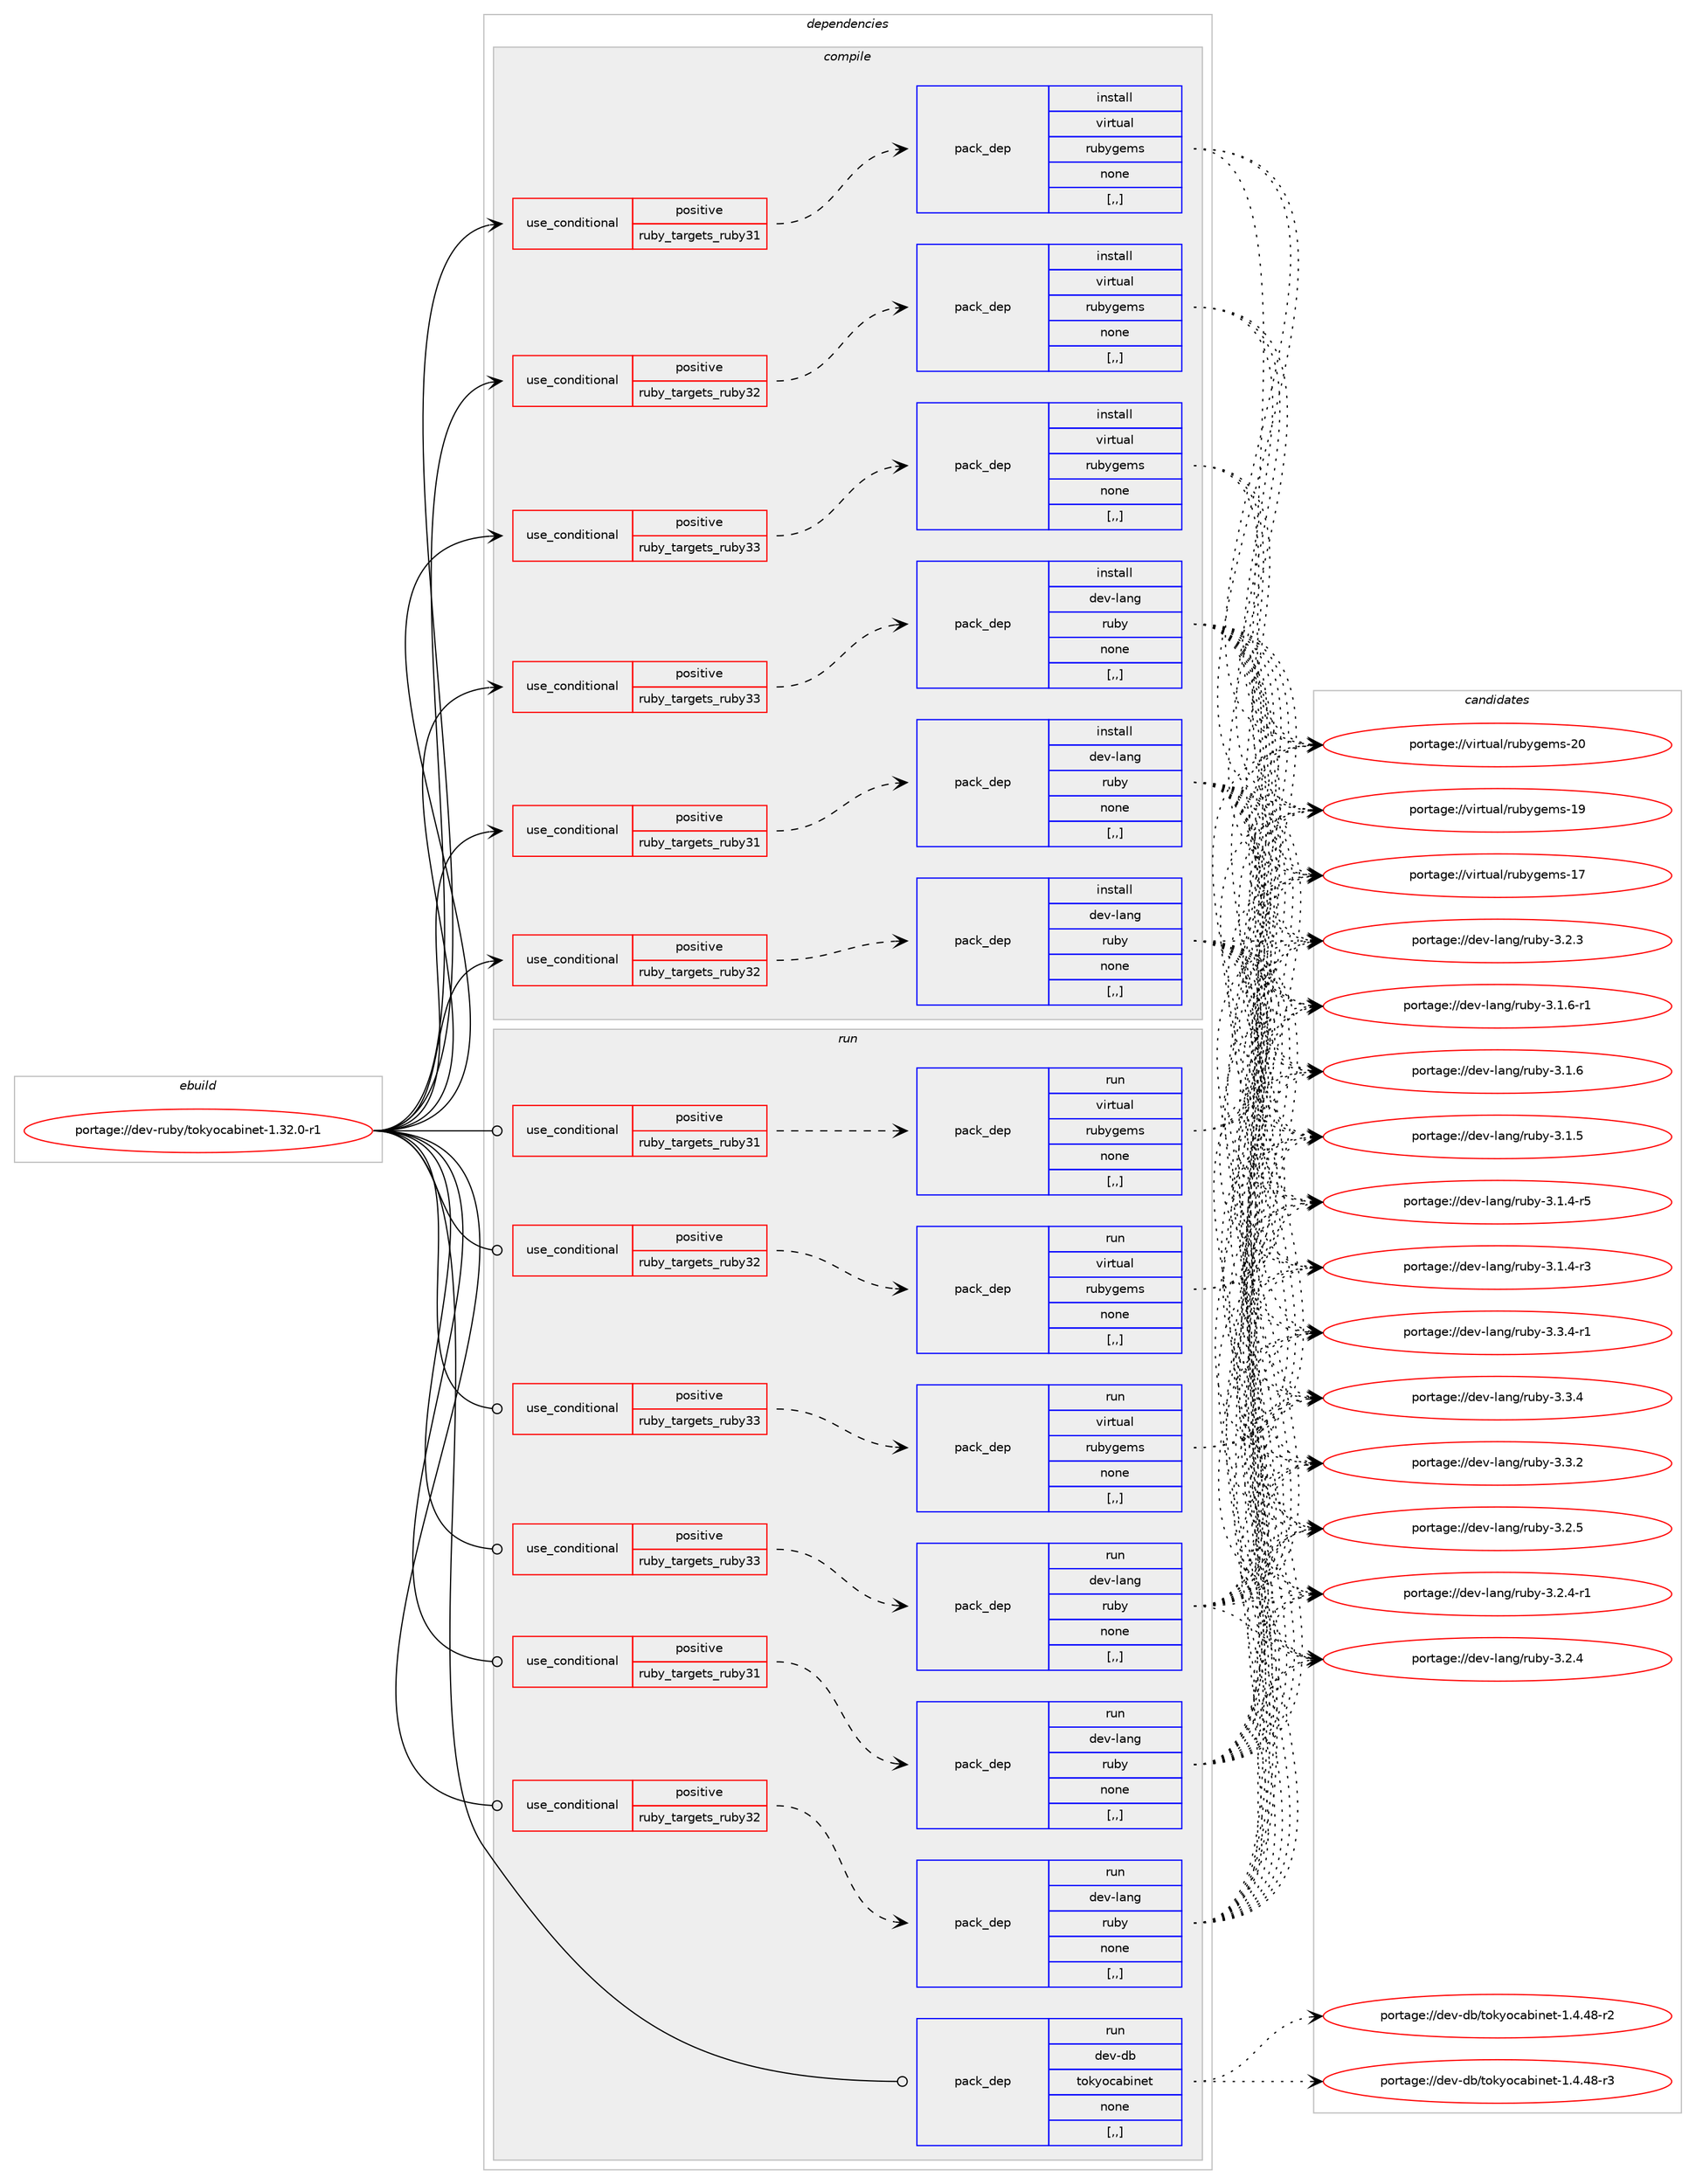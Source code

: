 digraph prolog {

# *************
# Graph options
# *************

newrank=true;
concentrate=true;
compound=true;
graph [rankdir=LR,fontname=Helvetica,fontsize=10,ranksep=1.5];#, ranksep=2.5, nodesep=0.2];
edge  [arrowhead=vee];
node  [fontname=Helvetica,fontsize=10];

# **********
# The ebuild
# **********

subgraph cluster_leftcol {
color=gray;
label=<<i>ebuild</i>>;
id [label="portage://dev-ruby/tokyocabinet-1.32.0-r1", color=red, width=4, href="../dev-ruby/tokyocabinet-1.32.0-r1.svg"];
}

# ****************
# The dependencies
# ****************

subgraph cluster_midcol {
color=gray;
label=<<i>dependencies</i>>;
subgraph cluster_compile {
fillcolor="#eeeeee";
style=filled;
label=<<i>compile</i>>;
subgraph cond57896 {
dependency205991 [label=<<TABLE BORDER="0" CELLBORDER="1" CELLSPACING="0" CELLPADDING="4"><TR><TD ROWSPAN="3" CELLPADDING="10">use_conditional</TD></TR><TR><TD>positive</TD></TR><TR><TD>ruby_targets_ruby31</TD></TR></TABLE>>, shape=none, color=red];
subgraph pack146707 {
dependency205992 [label=<<TABLE BORDER="0" CELLBORDER="1" CELLSPACING="0" CELLPADDING="4" WIDTH="220"><TR><TD ROWSPAN="6" CELLPADDING="30">pack_dep</TD></TR><TR><TD WIDTH="110">install</TD></TR><TR><TD>dev-lang</TD></TR><TR><TD>ruby</TD></TR><TR><TD>none</TD></TR><TR><TD>[,,]</TD></TR></TABLE>>, shape=none, color=blue];
}
dependency205991:e -> dependency205992:w [weight=20,style="dashed",arrowhead="vee"];
}
id:e -> dependency205991:w [weight=20,style="solid",arrowhead="vee"];
subgraph cond57897 {
dependency205993 [label=<<TABLE BORDER="0" CELLBORDER="1" CELLSPACING="0" CELLPADDING="4"><TR><TD ROWSPAN="3" CELLPADDING="10">use_conditional</TD></TR><TR><TD>positive</TD></TR><TR><TD>ruby_targets_ruby31</TD></TR></TABLE>>, shape=none, color=red];
subgraph pack146708 {
dependency205994 [label=<<TABLE BORDER="0" CELLBORDER="1" CELLSPACING="0" CELLPADDING="4" WIDTH="220"><TR><TD ROWSPAN="6" CELLPADDING="30">pack_dep</TD></TR><TR><TD WIDTH="110">install</TD></TR><TR><TD>virtual</TD></TR><TR><TD>rubygems</TD></TR><TR><TD>none</TD></TR><TR><TD>[,,]</TD></TR></TABLE>>, shape=none, color=blue];
}
dependency205993:e -> dependency205994:w [weight=20,style="dashed",arrowhead="vee"];
}
id:e -> dependency205993:w [weight=20,style="solid",arrowhead="vee"];
subgraph cond57898 {
dependency205995 [label=<<TABLE BORDER="0" CELLBORDER="1" CELLSPACING="0" CELLPADDING="4"><TR><TD ROWSPAN="3" CELLPADDING="10">use_conditional</TD></TR><TR><TD>positive</TD></TR><TR><TD>ruby_targets_ruby32</TD></TR></TABLE>>, shape=none, color=red];
subgraph pack146709 {
dependency205996 [label=<<TABLE BORDER="0" CELLBORDER="1" CELLSPACING="0" CELLPADDING="4" WIDTH="220"><TR><TD ROWSPAN="6" CELLPADDING="30">pack_dep</TD></TR><TR><TD WIDTH="110">install</TD></TR><TR><TD>dev-lang</TD></TR><TR><TD>ruby</TD></TR><TR><TD>none</TD></TR><TR><TD>[,,]</TD></TR></TABLE>>, shape=none, color=blue];
}
dependency205995:e -> dependency205996:w [weight=20,style="dashed",arrowhead="vee"];
}
id:e -> dependency205995:w [weight=20,style="solid",arrowhead="vee"];
subgraph cond57899 {
dependency205997 [label=<<TABLE BORDER="0" CELLBORDER="1" CELLSPACING="0" CELLPADDING="4"><TR><TD ROWSPAN="3" CELLPADDING="10">use_conditional</TD></TR><TR><TD>positive</TD></TR><TR><TD>ruby_targets_ruby32</TD></TR></TABLE>>, shape=none, color=red];
subgraph pack146710 {
dependency205998 [label=<<TABLE BORDER="0" CELLBORDER="1" CELLSPACING="0" CELLPADDING="4" WIDTH="220"><TR><TD ROWSPAN="6" CELLPADDING="30">pack_dep</TD></TR><TR><TD WIDTH="110">install</TD></TR><TR><TD>virtual</TD></TR><TR><TD>rubygems</TD></TR><TR><TD>none</TD></TR><TR><TD>[,,]</TD></TR></TABLE>>, shape=none, color=blue];
}
dependency205997:e -> dependency205998:w [weight=20,style="dashed",arrowhead="vee"];
}
id:e -> dependency205997:w [weight=20,style="solid",arrowhead="vee"];
subgraph cond57900 {
dependency205999 [label=<<TABLE BORDER="0" CELLBORDER="1" CELLSPACING="0" CELLPADDING="4"><TR><TD ROWSPAN="3" CELLPADDING="10">use_conditional</TD></TR><TR><TD>positive</TD></TR><TR><TD>ruby_targets_ruby33</TD></TR></TABLE>>, shape=none, color=red];
subgraph pack146711 {
dependency206000 [label=<<TABLE BORDER="0" CELLBORDER="1" CELLSPACING="0" CELLPADDING="4" WIDTH="220"><TR><TD ROWSPAN="6" CELLPADDING="30">pack_dep</TD></TR><TR><TD WIDTH="110">install</TD></TR><TR><TD>dev-lang</TD></TR><TR><TD>ruby</TD></TR><TR><TD>none</TD></TR><TR><TD>[,,]</TD></TR></TABLE>>, shape=none, color=blue];
}
dependency205999:e -> dependency206000:w [weight=20,style="dashed",arrowhead="vee"];
}
id:e -> dependency205999:w [weight=20,style="solid",arrowhead="vee"];
subgraph cond57901 {
dependency206001 [label=<<TABLE BORDER="0" CELLBORDER="1" CELLSPACING="0" CELLPADDING="4"><TR><TD ROWSPAN="3" CELLPADDING="10">use_conditional</TD></TR><TR><TD>positive</TD></TR><TR><TD>ruby_targets_ruby33</TD></TR></TABLE>>, shape=none, color=red];
subgraph pack146712 {
dependency206002 [label=<<TABLE BORDER="0" CELLBORDER="1" CELLSPACING="0" CELLPADDING="4" WIDTH="220"><TR><TD ROWSPAN="6" CELLPADDING="30">pack_dep</TD></TR><TR><TD WIDTH="110">install</TD></TR><TR><TD>virtual</TD></TR><TR><TD>rubygems</TD></TR><TR><TD>none</TD></TR><TR><TD>[,,]</TD></TR></TABLE>>, shape=none, color=blue];
}
dependency206001:e -> dependency206002:w [weight=20,style="dashed",arrowhead="vee"];
}
id:e -> dependency206001:w [weight=20,style="solid",arrowhead="vee"];
}
subgraph cluster_compileandrun {
fillcolor="#eeeeee";
style=filled;
label=<<i>compile and run</i>>;
}
subgraph cluster_run {
fillcolor="#eeeeee";
style=filled;
label=<<i>run</i>>;
subgraph cond57902 {
dependency206003 [label=<<TABLE BORDER="0" CELLBORDER="1" CELLSPACING="0" CELLPADDING="4"><TR><TD ROWSPAN="3" CELLPADDING="10">use_conditional</TD></TR><TR><TD>positive</TD></TR><TR><TD>ruby_targets_ruby31</TD></TR></TABLE>>, shape=none, color=red];
subgraph pack146713 {
dependency206004 [label=<<TABLE BORDER="0" CELLBORDER="1" CELLSPACING="0" CELLPADDING="4" WIDTH="220"><TR><TD ROWSPAN="6" CELLPADDING="30">pack_dep</TD></TR><TR><TD WIDTH="110">run</TD></TR><TR><TD>dev-lang</TD></TR><TR><TD>ruby</TD></TR><TR><TD>none</TD></TR><TR><TD>[,,]</TD></TR></TABLE>>, shape=none, color=blue];
}
dependency206003:e -> dependency206004:w [weight=20,style="dashed",arrowhead="vee"];
}
id:e -> dependency206003:w [weight=20,style="solid",arrowhead="odot"];
subgraph cond57903 {
dependency206005 [label=<<TABLE BORDER="0" CELLBORDER="1" CELLSPACING="0" CELLPADDING="4"><TR><TD ROWSPAN="3" CELLPADDING="10">use_conditional</TD></TR><TR><TD>positive</TD></TR><TR><TD>ruby_targets_ruby31</TD></TR></TABLE>>, shape=none, color=red];
subgraph pack146714 {
dependency206006 [label=<<TABLE BORDER="0" CELLBORDER="1" CELLSPACING="0" CELLPADDING="4" WIDTH="220"><TR><TD ROWSPAN="6" CELLPADDING="30">pack_dep</TD></TR><TR><TD WIDTH="110">run</TD></TR><TR><TD>virtual</TD></TR><TR><TD>rubygems</TD></TR><TR><TD>none</TD></TR><TR><TD>[,,]</TD></TR></TABLE>>, shape=none, color=blue];
}
dependency206005:e -> dependency206006:w [weight=20,style="dashed",arrowhead="vee"];
}
id:e -> dependency206005:w [weight=20,style="solid",arrowhead="odot"];
subgraph cond57904 {
dependency206007 [label=<<TABLE BORDER="0" CELLBORDER="1" CELLSPACING="0" CELLPADDING="4"><TR><TD ROWSPAN="3" CELLPADDING="10">use_conditional</TD></TR><TR><TD>positive</TD></TR><TR><TD>ruby_targets_ruby32</TD></TR></TABLE>>, shape=none, color=red];
subgraph pack146715 {
dependency206008 [label=<<TABLE BORDER="0" CELLBORDER="1" CELLSPACING="0" CELLPADDING="4" WIDTH="220"><TR><TD ROWSPAN="6" CELLPADDING="30">pack_dep</TD></TR><TR><TD WIDTH="110">run</TD></TR><TR><TD>dev-lang</TD></TR><TR><TD>ruby</TD></TR><TR><TD>none</TD></TR><TR><TD>[,,]</TD></TR></TABLE>>, shape=none, color=blue];
}
dependency206007:e -> dependency206008:w [weight=20,style="dashed",arrowhead="vee"];
}
id:e -> dependency206007:w [weight=20,style="solid",arrowhead="odot"];
subgraph cond57905 {
dependency206009 [label=<<TABLE BORDER="0" CELLBORDER="1" CELLSPACING="0" CELLPADDING="4"><TR><TD ROWSPAN="3" CELLPADDING="10">use_conditional</TD></TR><TR><TD>positive</TD></TR><TR><TD>ruby_targets_ruby32</TD></TR></TABLE>>, shape=none, color=red];
subgraph pack146716 {
dependency206010 [label=<<TABLE BORDER="0" CELLBORDER="1" CELLSPACING="0" CELLPADDING="4" WIDTH="220"><TR><TD ROWSPAN="6" CELLPADDING="30">pack_dep</TD></TR><TR><TD WIDTH="110">run</TD></TR><TR><TD>virtual</TD></TR><TR><TD>rubygems</TD></TR><TR><TD>none</TD></TR><TR><TD>[,,]</TD></TR></TABLE>>, shape=none, color=blue];
}
dependency206009:e -> dependency206010:w [weight=20,style="dashed",arrowhead="vee"];
}
id:e -> dependency206009:w [weight=20,style="solid",arrowhead="odot"];
subgraph cond57906 {
dependency206011 [label=<<TABLE BORDER="0" CELLBORDER="1" CELLSPACING="0" CELLPADDING="4"><TR><TD ROWSPAN="3" CELLPADDING="10">use_conditional</TD></TR><TR><TD>positive</TD></TR><TR><TD>ruby_targets_ruby33</TD></TR></TABLE>>, shape=none, color=red];
subgraph pack146717 {
dependency206012 [label=<<TABLE BORDER="0" CELLBORDER="1" CELLSPACING="0" CELLPADDING="4" WIDTH="220"><TR><TD ROWSPAN="6" CELLPADDING="30">pack_dep</TD></TR><TR><TD WIDTH="110">run</TD></TR><TR><TD>dev-lang</TD></TR><TR><TD>ruby</TD></TR><TR><TD>none</TD></TR><TR><TD>[,,]</TD></TR></TABLE>>, shape=none, color=blue];
}
dependency206011:e -> dependency206012:w [weight=20,style="dashed",arrowhead="vee"];
}
id:e -> dependency206011:w [weight=20,style="solid",arrowhead="odot"];
subgraph cond57907 {
dependency206013 [label=<<TABLE BORDER="0" CELLBORDER="1" CELLSPACING="0" CELLPADDING="4"><TR><TD ROWSPAN="3" CELLPADDING="10">use_conditional</TD></TR><TR><TD>positive</TD></TR><TR><TD>ruby_targets_ruby33</TD></TR></TABLE>>, shape=none, color=red];
subgraph pack146718 {
dependency206014 [label=<<TABLE BORDER="0" CELLBORDER="1" CELLSPACING="0" CELLPADDING="4" WIDTH="220"><TR><TD ROWSPAN="6" CELLPADDING="30">pack_dep</TD></TR><TR><TD WIDTH="110">run</TD></TR><TR><TD>virtual</TD></TR><TR><TD>rubygems</TD></TR><TR><TD>none</TD></TR><TR><TD>[,,]</TD></TR></TABLE>>, shape=none, color=blue];
}
dependency206013:e -> dependency206014:w [weight=20,style="dashed",arrowhead="vee"];
}
id:e -> dependency206013:w [weight=20,style="solid",arrowhead="odot"];
subgraph pack146719 {
dependency206015 [label=<<TABLE BORDER="0" CELLBORDER="1" CELLSPACING="0" CELLPADDING="4" WIDTH="220"><TR><TD ROWSPAN="6" CELLPADDING="30">pack_dep</TD></TR><TR><TD WIDTH="110">run</TD></TR><TR><TD>dev-db</TD></TR><TR><TD>tokyocabinet</TD></TR><TR><TD>none</TD></TR><TR><TD>[,,]</TD></TR></TABLE>>, shape=none, color=blue];
}
id:e -> dependency206015:w [weight=20,style="solid",arrowhead="odot"];
}
}

# **************
# The candidates
# **************

subgraph cluster_choices {
rank=same;
color=gray;
label=<<i>candidates</i>>;

subgraph choice146707 {
color=black;
nodesep=1;
choice100101118451089711010347114117981214551465146524511449 [label="portage://dev-lang/ruby-3.3.4-r1", color=red, width=4,href="../dev-lang/ruby-3.3.4-r1.svg"];
choice10010111845108971101034711411798121455146514652 [label="portage://dev-lang/ruby-3.3.4", color=red, width=4,href="../dev-lang/ruby-3.3.4.svg"];
choice10010111845108971101034711411798121455146514650 [label="portage://dev-lang/ruby-3.3.2", color=red, width=4,href="../dev-lang/ruby-3.3.2.svg"];
choice10010111845108971101034711411798121455146504653 [label="portage://dev-lang/ruby-3.2.5", color=red, width=4,href="../dev-lang/ruby-3.2.5.svg"];
choice100101118451089711010347114117981214551465046524511449 [label="portage://dev-lang/ruby-3.2.4-r1", color=red, width=4,href="../dev-lang/ruby-3.2.4-r1.svg"];
choice10010111845108971101034711411798121455146504652 [label="portage://dev-lang/ruby-3.2.4", color=red, width=4,href="../dev-lang/ruby-3.2.4.svg"];
choice10010111845108971101034711411798121455146504651 [label="portage://dev-lang/ruby-3.2.3", color=red, width=4,href="../dev-lang/ruby-3.2.3.svg"];
choice100101118451089711010347114117981214551464946544511449 [label="portage://dev-lang/ruby-3.1.6-r1", color=red, width=4,href="../dev-lang/ruby-3.1.6-r1.svg"];
choice10010111845108971101034711411798121455146494654 [label="portage://dev-lang/ruby-3.1.6", color=red, width=4,href="../dev-lang/ruby-3.1.6.svg"];
choice10010111845108971101034711411798121455146494653 [label="portage://dev-lang/ruby-3.1.5", color=red, width=4,href="../dev-lang/ruby-3.1.5.svg"];
choice100101118451089711010347114117981214551464946524511453 [label="portage://dev-lang/ruby-3.1.4-r5", color=red, width=4,href="../dev-lang/ruby-3.1.4-r5.svg"];
choice100101118451089711010347114117981214551464946524511451 [label="portage://dev-lang/ruby-3.1.4-r3", color=red, width=4,href="../dev-lang/ruby-3.1.4-r3.svg"];
dependency205992:e -> choice100101118451089711010347114117981214551465146524511449:w [style=dotted,weight="100"];
dependency205992:e -> choice10010111845108971101034711411798121455146514652:w [style=dotted,weight="100"];
dependency205992:e -> choice10010111845108971101034711411798121455146514650:w [style=dotted,weight="100"];
dependency205992:e -> choice10010111845108971101034711411798121455146504653:w [style=dotted,weight="100"];
dependency205992:e -> choice100101118451089711010347114117981214551465046524511449:w [style=dotted,weight="100"];
dependency205992:e -> choice10010111845108971101034711411798121455146504652:w [style=dotted,weight="100"];
dependency205992:e -> choice10010111845108971101034711411798121455146504651:w [style=dotted,weight="100"];
dependency205992:e -> choice100101118451089711010347114117981214551464946544511449:w [style=dotted,weight="100"];
dependency205992:e -> choice10010111845108971101034711411798121455146494654:w [style=dotted,weight="100"];
dependency205992:e -> choice10010111845108971101034711411798121455146494653:w [style=dotted,weight="100"];
dependency205992:e -> choice100101118451089711010347114117981214551464946524511453:w [style=dotted,weight="100"];
dependency205992:e -> choice100101118451089711010347114117981214551464946524511451:w [style=dotted,weight="100"];
}
subgraph choice146708 {
color=black;
nodesep=1;
choice118105114116117971084711411798121103101109115455048 [label="portage://virtual/rubygems-20", color=red, width=4,href="../virtual/rubygems-20.svg"];
choice118105114116117971084711411798121103101109115454957 [label="portage://virtual/rubygems-19", color=red, width=4,href="../virtual/rubygems-19.svg"];
choice118105114116117971084711411798121103101109115454955 [label="portage://virtual/rubygems-17", color=red, width=4,href="../virtual/rubygems-17.svg"];
dependency205994:e -> choice118105114116117971084711411798121103101109115455048:w [style=dotted,weight="100"];
dependency205994:e -> choice118105114116117971084711411798121103101109115454957:w [style=dotted,weight="100"];
dependency205994:e -> choice118105114116117971084711411798121103101109115454955:w [style=dotted,weight="100"];
}
subgraph choice146709 {
color=black;
nodesep=1;
choice100101118451089711010347114117981214551465146524511449 [label="portage://dev-lang/ruby-3.3.4-r1", color=red, width=4,href="../dev-lang/ruby-3.3.4-r1.svg"];
choice10010111845108971101034711411798121455146514652 [label="portage://dev-lang/ruby-3.3.4", color=red, width=4,href="../dev-lang/ruby-3.3.4.svg"];
choice10010111845108971101034711411798121455146514650 [label="portage://dev-lang/ruby-3.3.2", color=red, width=4,href="../dev-lang/ruby-3.3.2.svg"];
choice10010111845108971101034711411798121455146504653 [label="portage://dev-lang/ruby-3.2.5", color=red, width=4,href="../dev-lang/ruby-3.2.5.svg"];
choice100101118451089711010347114117981214551465046524511449 [label="portage://dev-lang/ruby-3.2.4-r1", color=red, width=4,href="../dev-lang/ruby-3.2.4-r1.svg"];
choice10010111845108971101034711411798121455146504652 [label="portage://dev-lang/ruby-3.2.4", color=red, width=4,href="../dev-lang/ruby-3.2.4.svg"];
choice10010111845108971101034711411798121455146504651 [label="portage://dev-lang/ruby-3.2.3", color=red, width=4,href="../dev-lang/ruby-3.2.3.svg"];
choice100101118451089711010347114117981214551464946544511449 [label="portage://dev-lang/ruby-3.1.6-r1", color=red, width=4,href="../dev-lang/ruby-3.1.6-r1.svg"];
choice10010111845108971101034711411798121455146494654 [label="portage://dev-lang/ruby-3.1.6", color=red, width=4,href="../dev-lang/ruby-3.1.6.svg"];
choice10010111845108971101034711411798121455146494653 [label="portage://dev-lang/ruby-3.1.5", color=red, width=4,href="../dev-lang/ruby-3.1.5.svg"];
choice100101118451089711010347114117981214551464946524511453 [label="portage://dev-lang/ruby-3.1.4-r5", color=red, width=4,href="../dev-lang/ruby-3.1.4-r5.svg"];
choice100101118451089711010347114117981214551464946524511451 [label="portage://dev-lang/ruby-3.1.4-r3", color=red, width=4,href="../dev-lang/ruby-3.1.4-r3.svg"];
dependency205996:e -> choice100101118451089711010347114117981214551465146524511449:w [style=dotted,weight="100"];
dependency205996:e -> choice10010111845108971101034711411798121455146514652:w [style=dotted,weight="100"];
dependency205996:e -> choice10010111845108971101034711411798121455146514650:w [style=dotted,weight="100"];
dependency205996:e -> choice10010111845108971101034711411798121455146504653:w [style=dotted,weight="100"];
dependency205996:e -> choice100101118451089711010347114117981214551465046524511449:w [style=dotted,weight="100"];
dependency205996:e -> choice10010111845108971101034711411798121455146504652:w [style=dotted,weight="100"];
dependency205996:e -> choice10010111845108971101034711411798121455146504651:w [style=dotted,weight="100"];
dependency205996:e -> choice100101118451089711010347114117981214551464946544511449:w [style=dotted,weight="100"];
dependency205996:e -> choice10010111845108971101034711411798121455146494654:w [style=dotted,weight="100"];
dependency205996:e -> choice10010111845108971101034711411798121455146494653:w [style=dotted,weight="100"];
dependency205996:e -> choice100101118451089711010347114117981214551464946524511453:w [style=dotted,weight="100"];
dependency205996:e -> choice100101118451089711010347114117981214551464946524511451:w [style=dotted,weight="100"];
}
subgraph choice146710 {
color=black;
nodesep=1;
choice118105114116117971084711411798121103101109115455048 [label="portage://virtual/rubygems-20", color=red, width=4,href="../virtual/rubygems-20.svg"];
choice118105114116117971084711411798121103101109115454957 [label="portage://virtual/rubygems-19", color=red, width=4,href="../virtual/rubygems-19.svg"];
choice118105114116117971084711411798121103101109115454955 [label="portage://virtual/rubygems-17", color=red, width=4,href="../virtual/rubygems-17.svg"];
dependency205998:e -> choice118105114116117971084711411798121103101109115455048:w [style=dotted,weight="100"];
dependency205998:e -> choice118105114116117971084711411798121103101109115454957:w [style=dotted,weight="100"];
dependency205998:e -> choice118105114116117971084711411798121103101109115454955:w [style=dotted,weight="100"];
}
subgraph choice146711 {
color=black;
nodesep=1;
choice100101118451089711010347114117981214551465146524511449 [label="portage://dev-lang/ruby-3.3.4-r1", color=red, width=4,href="../dev-lang/ruby-3.3.4-r1.svg"];
choice10010111845108971101034711411798121455146514652 [label="portage://dev-lang/ruby-3.3.4", color=red, width=4,href="../dev-lang/ruby-3.3.4.svg"];
choice10010111845108971101034711411798121455146514650 [label="portage://dev-lang/ruby-3.3.2", color=red, width=4,href="../dev-lang/ruby-3.3.2.svg"];
choice10010111845108971101034711411798121455146504653 [label="portage://dev-lang/ruby-3.2.5", color=red, width=4,href="../dev-lang/ruby-3.2.5.svg"];
choice100101118451089711010347114117981214551465046524511449 [label="portage://dev-lang/ruby-3.2.4-r1", color=red, width=4,href="../dev-lang/ruby-3.2.4-r1.svg"];
choice10010111845108971101034711411798121455146504652 [label="portage://dev-lang/ruby-3.2.4", color=red, width=4,href="../dev-lang/ruby-3.2.4.svg"];
choice10010111845108971101034711411798121455146504651 [label="portage://dev-lang/ruby-3.2.3", color=red, width=4,href="../dev-lang/ruby-3.2.3.svg"];
choice100101118451089711010347114117981214551464946544511449 [label="portage://dev-lang/ruby-3.1.6-r1", color=red, width=4,href="../dev-lang/ruby-3.1.6-r1.svg"];
choice10010111845108971101034711411798121455146494654 [label="portage://dev-lang/ruby-3.1.6", color=red, width=4,href="../dev-lang/ruby-3.1.6.svg"];
choice10010111845108971101034711411798121455146494653 [label="portage://dev-lang/ruby-3.1.5", color=red, width=4,href="../dev-lang/ruby-3.1.5.svg"];
choice100101118451089711010347114117981214551464946524511453 [label="portage://dev-lang/ruby-3.1.4-r5", color=red, width=4,href="../dev-lang/ruby-3.1.4-r5.svg"];
choice100101118451089711010347114117981214551464946524511451 [label="portage://dev-lang/ruby-3.1.4-r3", color=red, width=4,href="../dev-lang/ruby-3.1.4-r3.svg"];
dependency206000:e -> choice100101118451089711010347114117981214551465146524511449:w [style=dotted,weight="100"];
dependency206000:e -> choice10010111845108971101034711411798121455146514652:w [style=dotted,weight="100"];
dependency206000:e -> choice10010111845108971101034711411798121455146514650:w [style=dotted,weight="100"];
dependency206000:e -> choice10010111845108971101034711411798121455146504653:w [style=dotted,weight="100"];
dependency206000:e -> choice100101118451089711010347114117981214551465046524511449:w [style=dotted,weight="100"];
dependency206000:e -> choice10010111845108971101034711411798121455146504652:w [style=dotted,weight="100"];
dependency206000:e -> choice10010111845108971101034711411798121455146504651:w [style=dotted,weight="100"];
dependency206000:e -> choice100101118451089711010347114117981214551464946544511449:w [style=dotted,weight="100"];
dependency206000:e -> choice10010111845108971101034711411798121455146494654:w [style=dotted,weight="100"];
dependency206000:e -> choice10010111845108971101034711411798121455146494653:w [style=dotted,weight="100"];
dependency206000:e -> choice100101118451089711010347114117981214551464946524511453:w [style=dotted,weight="100"];
dependency206000:e -> choice100101118451089711010347114117981214551464946524511451:w [style=dotted,weight="100"];
}
subgraph choice146712 {
color=black;
nodesep=1;
choice118105114116117971084711411798121103101109115455048 [label="portage://virtual/rubygems-20", color=red, width=4,href="../virtual/rubygems-20.svg"];
choice118105114116117971084711411798121103101109115454957 [label="portage://virtual/rubygems-19", color=red, width=4,href="../virtual/rubygems-19.svg"];
choice118105114116117971084711411798121103101109115454955 [label="portage://virtual/rubygems-17", color=red, width=4,href="../virtual/rubygems-17.svg"];
dependency206002:e -> choice118105114116117971084711411798121103101109115455048:w [style=dotted,weight="100"];
dependency206002:e -> choice118105114116117971084711411798121103101109115454957:w [style=dotted,weight="100"];
dependency206002:e -> choice118105114116117971084711411798121103101109115454955:w [style=dotted,weight="100"];
}
subgraph choice146713 {
color=black;
nodesep=1;
choice100101118451089711010347114117981214551465146524511449 [label="portage://dev-lang/ruby-3.3.4-r1", color=red, width=4,href="../dev-lang/ruby-3.3.4-r1.svg"];
choice10010111845108971101034711411798121455146514652 [label="portage://dev-lang/ruby-3.3.4", color=red, width=4,href="../dev-lang/ruby-3.3.4.svg"];
choice10010111845108971101034711411798121455146514650 [label="portage://dev-lang/ruby-3.3.2", color=red, width=4,href="../dev-lang/ruby-3.3.2.svg"];
choice10010111845108971101034711411798121455146504653 [label="portage://dev-lang/ruby-3.2.5", color=red, width=4,href="../dev-lang/ruby-3.2.5.svg"];
choice100101118451089711010347114117981214551465046524511449 [label="portage://dev-lang/ruby-3.2.4-r1", color=red, width=4,href="../dev-lang/ruby-3.2.4-r1.svg"];
choice10010111845108971101034711411798121455146504652 [label="portage://dev-lang/ruby-3.2.4", color=red, width=4,href="../dev-lang/ruby-3.2.4.svg"];
choice10010111845108971101034711411798121455146504651 [label="portage://dev-lang/ruby-3.2.3", color=red, width=4,href="../dev-lang/ruby-3.2.3.svg"];
choice100101118451089711010347114117981214551464946544511449 [label="portage://dev-lang/ruby-3.1.6-r1", color=red, width=4,href="../dev-lang/ruby-3.1.6-r1.svg"];
choice10010111845108971101034711411798121455146494654 [label="portage://dev-lang/ruby-3.1.6", color=red, width=4,href="../dev-lang/ruby-3.1.6.svg"];
choice10010111845108971101034711411798121455146494653 [label="portage://dev-lang/ruby-3.1.5", color=red, width=4,href="../dev-lang/ruby-3.1.5.svg"];
choice100101118451089711010347114117981214551464946524511453 [label="portage://dev-lang/ruby-3.1.4-r5", color=red, width=4,href="../dev-lang/ruby-3.1.4-r5.svg"];
choice100101118451089711010347114117981214551464946524511451 [label="portage://dev-lang/ruby-3.1.4-r3", color=red, width=4,href="../dev-lang/ruby-3.1.4-r3.svg"];
dependency206004:e -> choice100101118451089711010347114117981214551465146524511449:w [style=dotted,weight="100"];
dependency206004:e -> choice10010111845108971101034711411798121455146514652:w [style=dotted,weight="100"];
dependency206004:e -> choice10010111845108971101034711411798121455146514650:w [style=dotted,weight="100"];
dependency206004:e -> choice10010111845108971101034711411798121455146504653:w [style=dotted,weight="100"];
dependency206004:e -> choice100101118451089711010347114117981214551465046524511449:w [style=dotted,weight="100"];
dependency206004:e -> choice10010111845108971101034711411798121455146504652:w [style=dotted,weight="100"];
dependency206004:e -> choice10010111845108971101034711411798121455146504651:w [style=dotted,weight="100"];
dependency206004:e -> choice100101118451089711010347114117981214551464946544511449:w [style=dotted,weight="100"];
dependency206004:e -> choice10010111845108971101034711411798121455146494654:w [style=dotted,weight="100"];
dependency206004:e -> choice10010111845108971101034711411798121455146494653:w [style=dotted,weight="100"];
dependency206004:e -> choice100101118451089711010347114117981214551464946524511453:w [style=dotted,weight="100"];
dependency206004:e -> choice100101118451089711010347114117981214551464946524511451:w [style=dotted,weight="100"];
}
subgraph choice146714 {
color=black;
nodesep=1;
choice118105114116117971084711411798121103101109115455048 [label="portage://virtual/rubygems-20", color=red, width=4,href="../virtual/rubygems-20.svg"];
choice118105114116117971084711411798121103101109115454957 [label="portage://virtual/rubygems-19", color=red, width=4,href="../virtual/rubygems-19.svg"];
choice118105114116117971084711411798121103101109115454955 [label="portage://virtual/rubygems-17", color=red, width=4,href="../virtual/rubygems-17.svg"];
dependency206006:e -> choice118105114116117971084711411798121103101109115455048:w [style=dotted,weight="100"];
dependency206006:e -> choice118105114116117971084711411798121103101109115454957:w [style=dotted,weight="100"];
dependency206006:e -> choice118105114116117971084711411798121103101109115454955:w [style=dotted,weight="100"];
}
subgraph choice146715 {
color=black;
nodesep=1;
choice100101118451089711010347114117981214551465146524511449 [label="portage://dev-lang/ruby-3.3.4-r1", color=red, width=4,href="../dev-lang/ruby-3.3.4-r1.svg"];
choice10010111845108971101034711411798121455146514652 [label="portage://dev-lang/ruby-3.3.4", color=red, width=4,href="../dev-lang/ruby-3.3.4.svg"];
choice10010111845108971101034711411798121455146514650 [label="portage://dev-lang/ruby-3.3.2", color=red, width=4,href="../dev-lang/ruby-3.3.2.svg"];
choice10010111845108971101034711411798121455146504653 [label="portage://dev-lang/ruby-3.2.5", color=red, width=4,href="../dev-lang/ruby-3.2.5.svg"];
choice100101118451089711010347114117981214551465046524511449 [label="portage://dev-lang/ruby-3.2.4-r1", color=red, width=4,href="../dev-lang/ruby-3.2.4-r1.svg"];
choice10010111845108971101034711411798121455146504652 [label="portage://dev-lang/ruby-3.2.4", color=red, width=4,href="../dev-lang/ruby-3.2.4.svg"];
choice10010111845108971101034711411798121455146504651 [label="portage://dev-lang/ruby-3.2.3", color=red, width=4,href="../dev-lang/ruby-3.2.3.svg"];
choice100101118451089711010347114117981214551464946544511449 [label="portage://dev-lang/ruby-3.1.6-r1", color=red, width=4,href="../dev-lang/ruby-3.1.6-r1.svg"];
choice10010111845108971101034711411798121455146494654 [label="portage://dev-lang/ruby-3.1.6", color=red, width=4,href="../dev-lang/ruby-3.1.6.svg"];
choice10010111845108971101034711411798121455146494653 [label="portage://dev-lang/ruby-3.1.5", color=red, width=4,href="../dev-lang/ruby-3.1.5.svg"];
choice100101118451089711010347114117981214551464946524511453 [label="portage://dev-lang/ruby-3.1.4-r5", color=red, width=4,href="../dev-lang/ruby-3.1.4-r5.svg"];
choice100101118451089711010347114117981214551464946524511451 [label="portage://dev-lang/ruby-3.1.4-r3", color=red, width=4,href="../dev-lang/ruby-3.1.4-r3.svg"];
dependency206008:e -> choice100101118451089711010347114117981214551465146524511449:w [style=dotted,weight="100"];
dependency206008:e -> choice10010111845108971101034711411798121455146514652:w [style=dotted,weight="100"];
dependency206008:e -> choice10010111845108971101034711411798121455146514650:w [style=dotted,weight="100"];
dependency206008:e -> choice10010111845108971101034711411798121455146504653:w [style=dotted,weight="100"];
dependency206008:e -> choice100101118451089711010347114117981214551465046524511449:w [style=dotted,weight="100"];
dependency206008:e -> choice10010111845108971101034711411798121455146504652:w [style=dotted,weight="100"];
dependency206008:e -> choice10010111845108971101034711411798121455146504651:w [style=dotted,weight="100"];
dependency206008:e -> choice100101118451089711010347114117981214551464946544511449:w [style=dotted,weight="100"];
dependency206008:e -> choice10010111845108971101034711411798121455146494654:w [style=dotted,weight="100"];
dependency206008:e -> choice10010111845108971101034711411798121455146494653:w [style=dotted,weight="100"];
dependency206008:e -> choice100101118451089711010347114117981214551464946524511453:w [style=dotted,weight="100"];
dependency206008:e -> choice100101118451089711010347114117981214551464946524511451:w [style=dotted,weight="100"];
}
subgraph choice146716 {
color=black;
nodesep=1;
choice118105114116117971084711411798121103101109115455048 [label="portage://virtual/rubygems-20", color=red, width=4,href="../virtual/rubygems-20.svg"];
choice118105114116117971084711411798121103101109115454957 [label="portage://virtual/rubygems-19", color=red, width=4,href="../virtual/rubygems-19.svg"];
choice118105114116117971084711411798121103101109115454955 [label="portage://virtual/rubygems-17", color=red, width=4,href="../virtual/rubygems-17.svg"];
dependency206010:e -> choice118105114116117971084711411798121103101109115455048:w [style=dotted,weight="100"];
dependency206010:e -> choice118105114116117971084711411798121103101109115454957:w [style=dotted,weight="100"];
dependency206010:e -> choice118105114116117971084711411798121103101109115454955:w [style=dotted,weight="100"];
}
subgraph choice146717 {
color=black;
nodesep=1;
choice100101118451089711010347114117981214551465146524511449 [label="portage://dev-lang/ruby-3.3.4-r1", color=red, width=4,href="../dev-lang/ruby-3.3.4-r1.svg"];
choice10010111845108971101034711411798121455146514652 [label="portage://dev-lang/ruby-3.3.4", color=red, width=4,href="../dev-lang/ruby-3.3.4.svg"];
choice10010111845108971101034711411798121455146514650 [label="portage://dev-lang/ruby-3.3.2", color=red, width=4,href="../dev-lang/ruby-3.3.2.svg"];
choice10010111845108971101034711411798121455146504653 [label="portage://dev-lang/ruby-3.2.5", color=red, width=4,href="../dev-lang/ruby-3.2.5.svg"];
choice100101118451089711010347114117981214551465046524511449 [label="portage://dev-lang/ruby-3.2.4-r1", color=red, width=4,href="../dev-lang/ruby-3.2.4-r1.svg"];
choice10010111845108971101034711411798121455146504652 [label="portage://dev-lang/ruby-3.2.4", color=red, width=4,href="../dev-lang/ruby-3.2.4.svg"];
choice10010111845108971101034711411798121455146504651 [label="portage://dev-lang/ruby-3.2.3", color=red, width=4,href="../dev-lang/ruby-3.2.3.svg"];
choice100101118451089711010347114117981214551464946544511449 [label="portage://dev-lang/ruby-3.1.6-r1", color=red, width=4,href="../dev-lang/ruby-3.1.6-r1.svg"];
choice10010111845108971101034711411798121455146494654 [label="portage://dev-lang/ruby-3.1.6", color=red, width=4,href="../dev-lang/ruby-3.1.6.svg"];
choice10010111845108971101034711411798121455146494653 [label="portage://dev-lang/ruby-3.1.5", color=red, width=4,href="../dev-lang/ruby-3.1.5.svg"];
choice100101118451089711010347114117981214551464946524511453 [label="portage://dev-lang/ruby-3.1.4-r5", color=red, width=4,href="../dev-lang/ruby-3.1.4-r5.svg"];
choice100101118451089711010347114117981214551464946524511451 [label="portage://dev-lang/ruby-3.1.4-r3", color=red, width=4,href="../dev-lang/ruby-3.1.4-r3.svg"];
dependency206012:e -> choice100101118451089711010347114117981214551465146524511449:w [style=dotted,weight="100"];
dependency206012:e -> choice10010111845108971101034711411798121455146514652:w [style=dotted,weight="100"];
dependency206012:e -> choice10010111845108971101034711411798121455146514650:w [style=dotted,weight="100"];
dependency206012:e -> choice10010111845108971101034711411798121455146504653:w [style=dotted,weight="100"];
dependency206012:e -> choice100101118451089711010347114117981214551465046524511449:w [style=dotted,weight="100"];
dependency206012:e -> choice10010111845108971101034711411798121455146504652:w [style=dotted,weight="100"];
dependency206012:e -> choice10010111845108971101034711411798121455146504651:w [style=dotted,weight="100"];
dependency206012:e -> choice100101118451089711010347114117981214551464946544511449:w [style=dotted,weight="100"];
dependency206012:e -> choice10010111845108971101034711411798121455146494654:w [style=dotted,weight="100"];
dependency206012:e -> choice10010111845108971101034711411798121455146494653:w [style=dotted,weight="100"];
dependency206012:e -> choice100101118451089711010347114117981214551464946524511453:w [style=dotted,weight="100"];
dependency206012:e -> choice100101118451089711010347114117981214551464946524511451:w [style=dotted,weight="100"];
}
subgraph choice146718 {
color=black;
nodesep=1;
choice118105114116117971084711411798121103101109115455048 [label="portage://virtual/rubygems-20", color=red, width=4,href="../virtual/rubygems-20.svg"];
choice118105114116117971084711411798121103101109115454957 [label="portage://virtual/rubygems-19", color=red, width=4,href="../virtual/rubygems-19.svg"];
choice118105114116117971084711411798121103101109115454955 [label="portage://virtual/rubygems-17", color=red, width=4,href="../virtual/rubygems-17.svg"];
dependency206014:e -> choice118105114116117971084711411798121103101109115455048:w [style=dotted,weight="100"];
dependency206014:e -> choice118105114116117971084711411798121103101109115454957:w [style=dotted,weight="100"];
dependency206014:e -> choice118105114116117971084711411798121103101109115454955:w [style=dotted,weight="100"];
}
subgraph choice146719 {
color=black;
nodesep=1;
choice100101118451009847116111107121111999798105110101116454946524652564511451 [label="portage://dev-db/tokyocabinet-1.4.48-r3", color=red, width=4,href="../dev-db/tokyocabinet-1.4.48-r3.svg"];
choice100101118451009847116111107121111999798105110101116454946524652564511450 [label="portage://dev-db/tokyocabinet-1.4.48-r2", color=red, width=4,href="../dev-db/tokyocabinet-1.4.48-r2.svg"];
dependency206015:e -> choice100101118451009847116111107121111999798105110101116454946524652564511451:w [style=dotted,weight="100"];
dependency206015:e -> choice100101118451009847116111107121111999798105110101116454946524652564511450:w [style=dotted,weight="100"];
}
}

}
